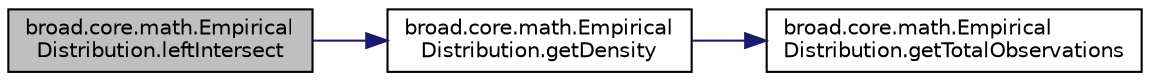 digraph "broad.core.math.EmpiricalDistribution.leftIntersect"
{
  edge [fontname="Helvetica",fontsize="10",labelfontname="Helvetica",labelfontsize="10"];
  node [fontname="Helvetica",fontsize="10",shape=record];
  rankdir="LR";
  Node1 [label="broad.core.math.Empirical\lDistribution.leftIntersect",height=0.2,width=0.4,color="black", fillcolor="grey75", style="filled" fontcolor="black"];
  Node1 -> Node2 [color="midnightblue",fontsize="10",style="solid",fontname="Helvetica"];
  Node2 [label="broad.core.math.Empirical\lDistribution.getDensity",height=0.2,width=0.4,color="black", fillcolor="white", style="filled",URL="$classbroad_1_1core_1_1math_1_1_empirical_distribution.html#af964172d81916b8a1ee2dbb6c2a2ff73"];
  Node2 -> Node3 [color="midnightblue",fontsize="10",style="solid",fontname="Helvetica"];
  Node3 [label="broad.core.math.Empirical\lDistribution.getTotalObservations",height=0.2,width=0.4,color="black", fillcolor="white", style="filled",URL="$classbroad_1_1core_1_1math_1_1_empirical_distribution.html#afce47669b093234f08a4d04a527cc488"];
}
